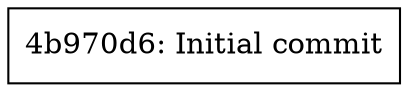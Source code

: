digraph wyaglog{
  node[shape=rect]
  c_4b970d6338dc036bb0b796d08bf5a103778e79d3 [label="4b970d6: Initial commit"]
}
